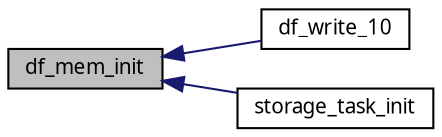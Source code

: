 digraph G
{
  edge [fontname="FreeSans.ttf",fontsize=10,labelfontname="FreeSans.ttf",labelfontsize=10];
  node [fontname="FreeSans.ttf",fontsize=10,shape=record];
  rankdir=LR;
  Node1 [label="df_mem_init",height=0.2,width=0.4,color="black", fillcolor="grey75", style="filled" fontcolor="black"];
  Node1 -> Node2 [dir=back,color="midnightblue",fontsize=10,style="solid",fontname="FreeSans.ttf"];
  Node2 [label="df_write_10",height=0.2,width=0.4,color="black", fillcolor="white", style="filled",URL="$a00037.html#541e54148d86731ff7929a60c13a1117",tooltip="This function performs a write operation of n sectors to a given address from USB..."];
  Node1 -> Node3 [dir=back,color="midnightblue",fontsize=10,style="solid",fontname="FreeSans.ttf"];
  Node3 [label="storage_task_init",height=0.2,width=0.4,color="black", fillcolor="white", style="filled",URL="$a00050.html#da9115e5c98d0531e3c9d43c81819c7b"];
}
